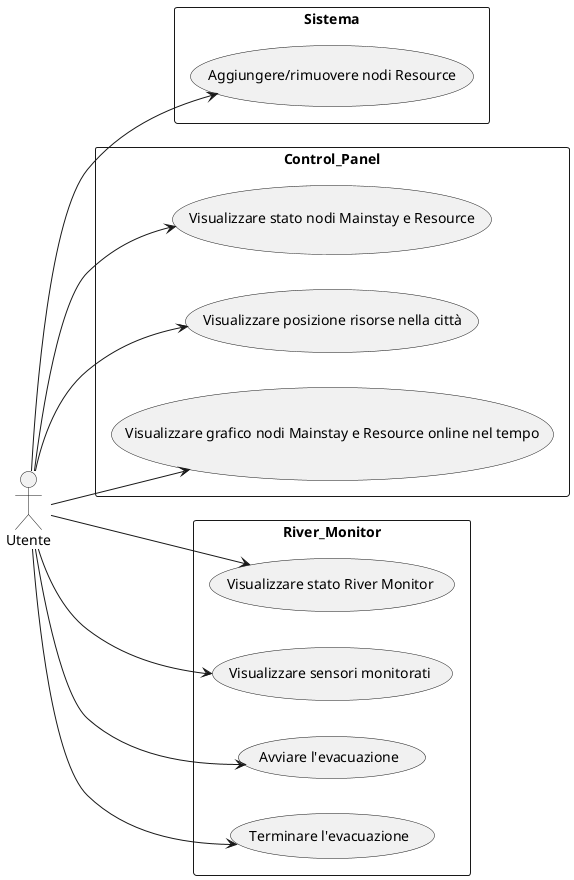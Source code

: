 @startuml
left to right direction
actor Utente as user

rectangle Sistema{
    usecase "Aggiungere/rimuovere nodi Resource" as UC1
}

rectangle Control_Panel{
    usecase "Visualizzare stato nodi Mainstay e Resource" as UC2
    usecase "Visualizzare posizione risorse nella città" as UC3
    usecase "Visualizzare grafico nodi Mainstay e Resource online nel tempo" as UC4
}

rectangle River_Monitor{
    usecase "Visualizzare stato River Monitor" as UC5
    usecase "Visualizzare sensori monitorati" as UC6
    usecase "Avviare l'evacuazione" as UC7
    usecase "Terminare l'evacuazione" as UC8
}

user --> UC1
user --> UC2
user --> UC3
user --> UC4
user --> UC5
user --> UC6
user --> UC7
user --> UC8
@enduml